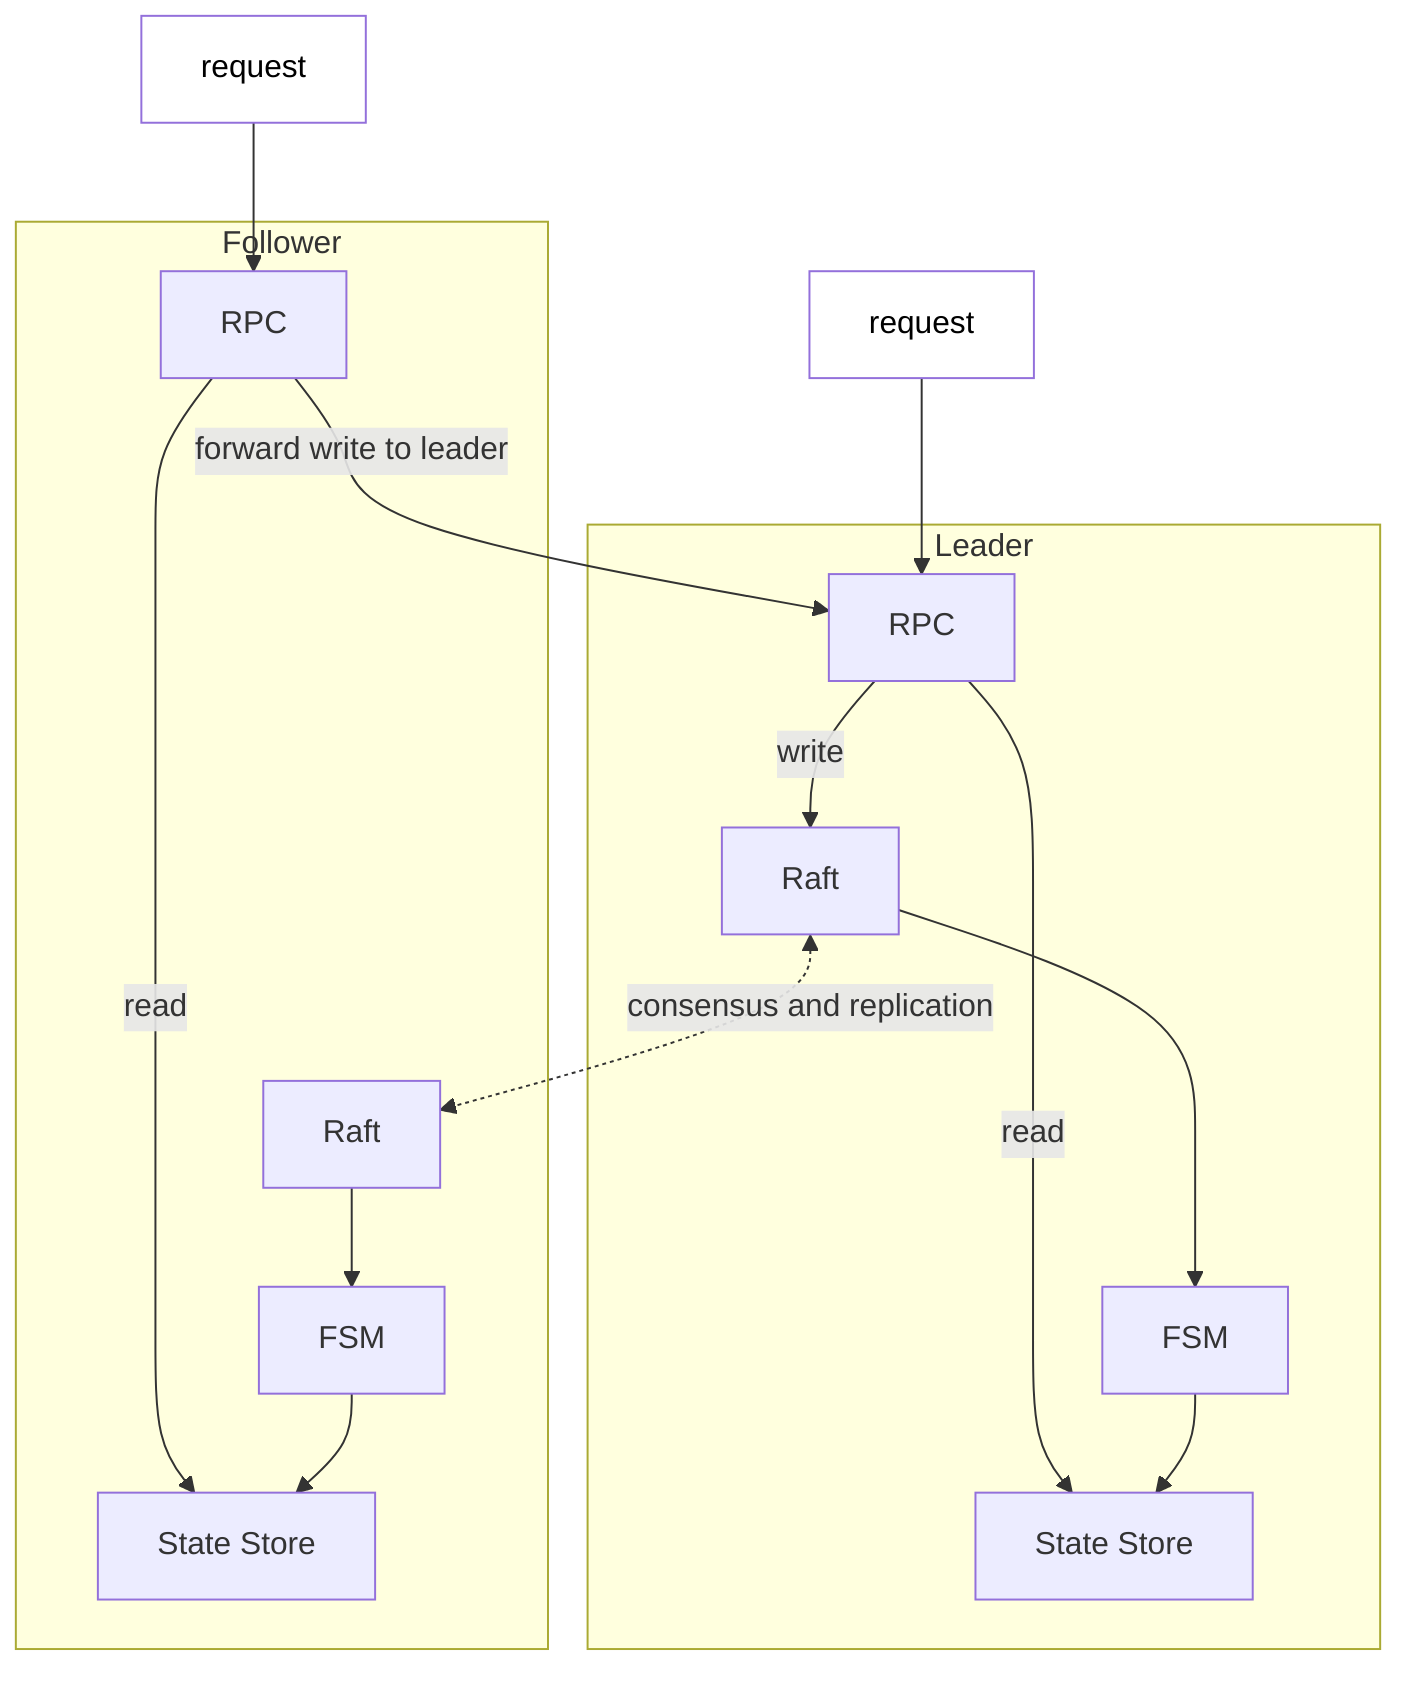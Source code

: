 graph TB

    requestLeader[request] --> RPCLeader
    requestFollower[request] --> RPCFollower

    class requestLeader,requestFollower req;
    classDef req fill:transparent,color:#000,stroke-width:1;

    subgraph Leader
        RPCLeader[RPC]
        RaftLeader[Raft]
        StateStoreLeader[State Store]
        FSMLeader[FSM]
    end

    RPCLeader -->|write| RaftLeader
    RPCLeader -->|read| StateStoreLeader
    RaftLeader ---> FSMLeader
    FSMLeader --> StateStoreLeader

    subgraph Follower
        RPCFollower[RPC]
        RaftFollower[Raft]
        StateStoreFollower[State Store]
        FSMFollower[FSM]
    end

    RaftLeader <-.->|consensus and replication| RaftFollower

    RPCFollower -->|forward write to leader| RPCLeader
    RPCFollower -->|read| StateStoreFollower
    RaftFollower --> FSMFollower
    FSMFollower --> StateStoreFollower